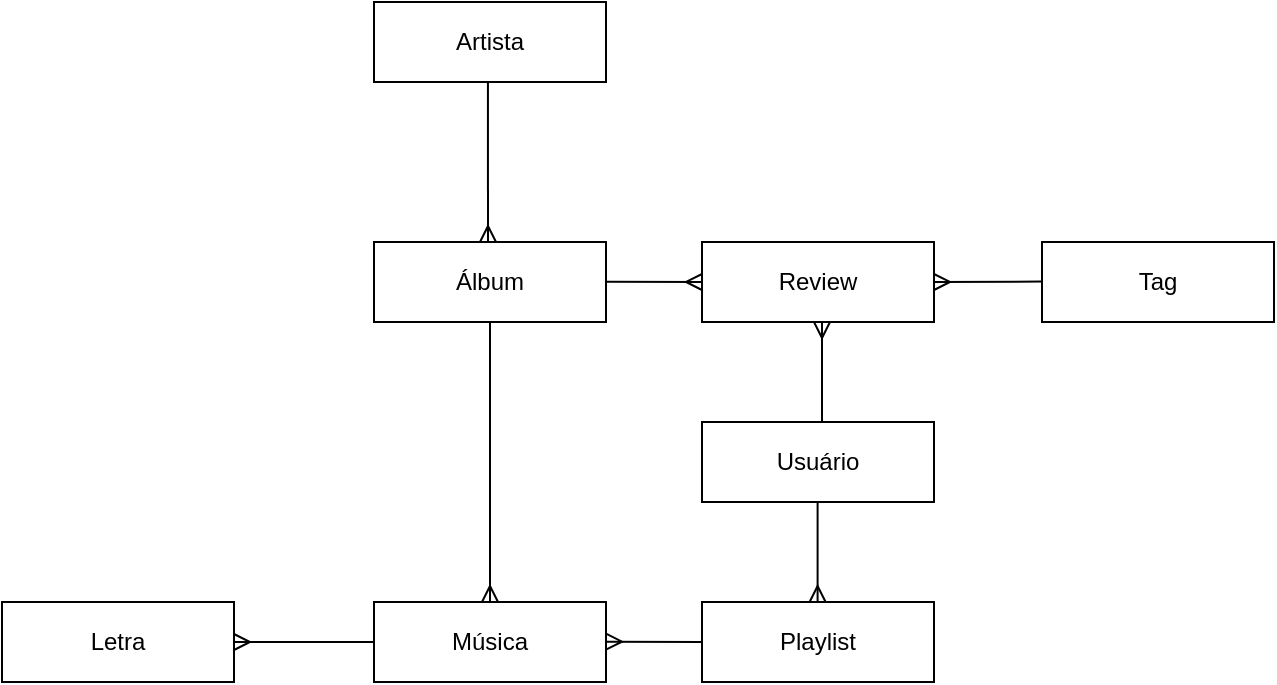 <mxfile version="28.2.6">
  <diagram name="Página-1" id="g66wc-3yDGLsgSv-LL70">
    <mxGraphModel dx="920" dy="483" grid="1" gridSize="10" guides="1" tooltips="1" connect="1" arrows="1" fold="1" page="1" pageScale="1" pageWidth="827" pageHeight="1169" math="0" shadow="0">
      <root>
        <mxCell id="0" />
        <mxCell id="1" parent="0" />
        <mxCell id="9iA9CJVX4aUKCYg15hFe-1" value="Música" style="whiteSpace=wrap;html=1;align=center;" parent="1" vertex="1">
          <mxGeometry x="356" y="400" width="116" height="40" as="geometry" />
        </mxCell>
        <mxCell id="9iA9CJVX4aUKCYg15hFe-2" value="Álbum" style="whiteSpace=wrap;html=1;align=center;" parent="1" vertex="1">
          <mxGeometry x="356" y="220" width="116" height="40" as="geometry" />
        </mxCell>
        <mxCell id="9iA9CJVX4aUKCYg15hFe-3" value="Artista" style="whiteSpace=wrap;html=1;align=center;" parent="1" vertex="1">
          <mxGeometry x="356" y="100" width="116" height="40" as="geometry" />
        </mxCell>
        <mxCell id="9iA9CJVX4aUKCYg15hFe-4" value="Review" style="whiteSpace=wrap;html=1;align=center;" parent="1" vertex="1">
          <mxGeometry x="520" y="220" width="116" height="40" as="geometry" />
        </mxCell>
        <mxCell id="9iA9CJVX4aUKCYg15hFe-7" value="Playlist" style="whiteSpace=wrap;html=1;align=center;" parent="1" vertex="1">
          <mxGeometry x="520" y="400" width="116" height="40" as="geometry" />
        </mxCell>
        <mxCell id="9iA9CJVX4aUKCYg15hFe-8" value="Usuário" style="whiteSpace=wrap;html=1;align=center;" parent="1" vertex="1">
          <mxGeometry x="520" y="310" width="116" height="40" as="geometry" />
        </mxCell>
        <mxCell id="9iA9CJVX4aUKCYg15hFe-21" value="" style="fontSize=12;html=1;endArrow=ERmany;rounded=0;" parent="1" edge="1">
          <mxGeometry width="100" height="100" relative="1" as="geometry">
            <mxPoint x="580" y="310" as="sourcePoint" />
            <mxPoint x="580" y="260" as="targetPoint" />
          </mxGeometry>
        </mxCell>
        <mxCell id="9iA9CJVX4aUKCYg15hFe-22" value="" style="fontSize=12;html=1;endArrow=none;rounded=0;startArrow=ERmany;startFill=0;endFill=0;" parent="1" edge="1">
          <mxGeometry width="100" height="100" relative="1" as="geometry">
            <mxPoint x="577.8" y="400" as="sourcePoint" />
            <mxPoint x="577.8" y="350" as="targetPoint" />
          </mxGeometry>
        </mxCell>
        <mxCell id="9iA9CJVX4aUKCYg15hFe-23" value="" style="fontSize=12;html=1;endArrow=none;rounded=0;startArrow=ERmany;startFill=0;endFill=0;exitX=0.5;exitY=0;exitDx=0;exitDy=0;" parent="1" source="9iA9CJVX4aUKCYg15hFe-1" edge="1">
          <mxGeometry width="100" height="100" relative="1" as="geometry">
            <mxPoint x="414" y="310" as="sourcePoint" />
            <mxPoint x="414" y="260" as="targetPoint" />
          </mxGeometry>
        </mxCell>
        <mxCell id="9iA9CJVX4aUKCYg15hFe-24" value="" style="fontSize=12;html=1;endArrow=none;rounded=0;startArrow=ERmany;startFill=0;endFill=0;exitX=0.5;exitY=0;exitDx=0;exitDy=0;entryX=0.491;entryY=1.004;entryDx=0;entryDy=0;entryPerimeter=0;" parent="1" target="9iA9CJVX4aUKCYg15hFe-3" edge="1">
          <mxGeometry width="100" height="100" relative="1" as="geometry">
            <mxPoint x="413" y="220" as="sourcePoint" />
            <mxPoint x="413" y="80" as="targetPoint" />
          </mxGeometry>
        </mxCell>
        <mxCell id="9iA9CJVX4aUKCYg15hFe-25" value="" style="fontSize=12;html=1;endArrow=none;rounded=0;startArrow=ERmany;startFill=0;endFill=0;exitX=0;exitY=0.5;exitDx=0;exitDy=0;" parent="1" source="9iA9CJVX4aUKCYg15hFe-4" edge="1">
          <mxGeometry width="100" height="100" relative="1" as="geometry">
            <mxPoint x="510" y="239.83" as="sourcePoint" />
            <mxPoint x="472" y="239.83" as="targetPoint" />
          </mxGeometry>
        </mxCell>
        <mxCell id="9iA9CJVX4aUKCYg15hFe-26" value="" style="fontSize=12;html=1;endArrow=ERmany;rounded=0;startArrow=none;startFill=0;endFill=0;exitX=0;exitY=0.5;exitDx=0;exitDy=0;" parent="1" edge="1">
          <mxGeometry width="100" height="100" relative="1" as="geometry">
            <mxPoint x="520" y="420" as="sourcePoint" />
            <mxPoint x="472" y="419.83" as="targetPoint" />
          </mxGeometry>
        </mxCell>
        <mxCell id="AXvxv3KPQBpavg60CDvg-1" value="Letra" style="whiteSpace=wrap;html=1;align=center;" vertex="1" parent="1">
          <mxGeometry x="170" y="400" width="116" height="40" as="geometry" />
        </mxCell>
        <mxCell id="AXvxv3KPQBpavg60CDvg-2" value="" style="fontSize=12;html=1;endArrow=none;rounded=0;startArrow=ERmany;startFill=0;endFill=0;exitX=1;exitY=0.5;exitDx=0;exitDy=0;entryX=0;entryY=0.5;entryDx=0;entryDy=0;" edge="1" parent="1" source="AXvxv3KPQBpavg60CDvg-1" target="9iA9CJVX4aUKCYg15hFe-1">
          <mxGeometry width="100" height="100" relative="1" as="geometry">
            <mxPoint x="338" y="419.99" as="sourcePoint" />
            <mxPoint x="290" y="419.82" as="targetPoint" />
          </mxGeometry>
        </mxCell>
        <mxCell id="AXvxv3KPQBpavg60CDvg-3" value="Tag" style="whiteSpace=wrap;html=1;align=center;" vertex="1" parent="1">
          <mxGeometry x="690" y="220" width="116" height="40" as="geometry" />
        </mxCell>
        <mxCell id="AXvxv3KPQBpavg60CDvg-4" value="" style="fontSize=12;html=1;endArrow=ERmany;rounded=0;startArrow=none;startFill=0;endFill=0;exitX=0;exitY=0.5;exitDx=0;exitDy=0;entryX=1;entryY=0.5;entryDx=0;entryDy=0;" edge="1" parent="1" target="9iA9CJVX4aUKCYg15hFe-4">
          <mxGeometry width="100" height="100" relative="1" as="geometry">
            <mxPoint x="690" y="239.79" as="sourcePoint" />
            <mxPoint x="642" y="239.62" as="targetPoint" />
          </mxGeometry>
        </mxCell>
      </root>
    </mxGraphModel>
  </diagram>
</mxfile>
